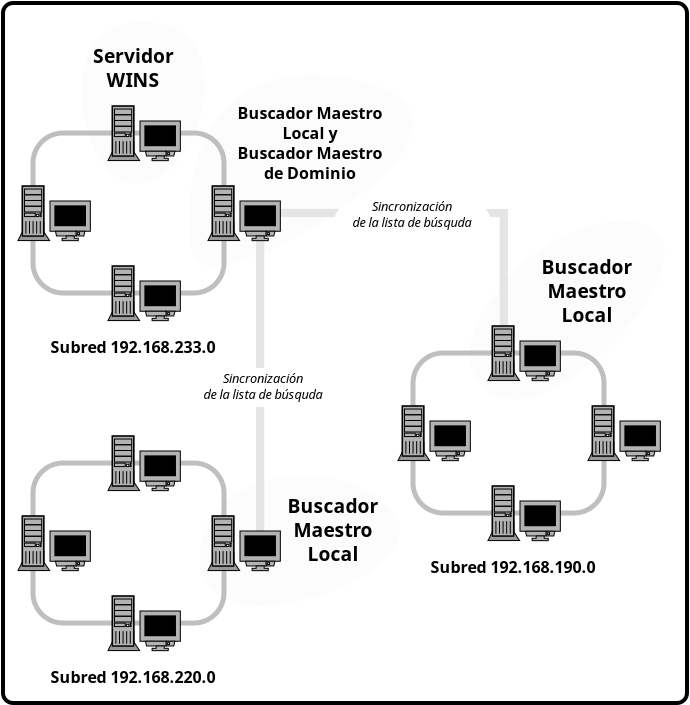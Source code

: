 <?xml version="1.0" encoding="UTF-8"?>
<dia:diagram xmlns:dia="http://www.lysator.liu.se/~alla/dia/">
  <dia:layer name="Fondo" visible="true">
    <dia:object type="Standard - Box" version="0" id="O0">
      <dia:attribute name="obj_pos">
        <dia:point val="1,-0.5"/>
      </dia:attribute>
      <dia:attribute name="obj_bb">
        <dia:rectangle val="0.9,-0.6;35.3,34.6"/>
      </dia:attribute>
      <dia:attribute name="elem_corner">
        <dia:point val="1,-0.5"/>
      </dia:attribute>
      <dia:attribute name="elem_width">
        <dia:real val="34.2"/>
      </dia:attribute>
      <dia:attribute name="elem_height">
        <dia:real val="35"/>
      </dia:attribute>
      <dia:attribute name="border_width">
        <dia:real val="0.2"/>
      </dia:attribute>
      <dia:attribute name="show_background">
        <dia:boolean val="true"/>
      </dia:attribute>
      <dia:attribute name="corner_radius">
        <dia:real val="0.5"/>
      </dia:attribute>
    </dia:object>
    <dia:object type="Standard - Beziergon" version="0" id="O1">
      <dia:attribute name="obj_pos">
        <dia:point val="20,24.5"/>
      </dia:attribute>
      <dia:attribute name="obj_bb">
        <dia:rectangle val="10.839,23.126;20.863,29.63"/>
      </dia:attribute>
      <dia:attribute name="bez_points">
        <dia:point val="20,24.5"/>
        <dia:point val="24,27.5"/>
        <dia:point val="12,32"/>
        <dia:point val="11,28"/>
        <dia:point val="10,24"/>
        <dia:point val="16,21.5"/>
      </dia:attribute>
      <dia:attribute name="corner_types">
        <dia:enum val="160023304"/>
        <dia:enum val="0"/>
        <dia:enum val="0"/>
      </dia:attribute>
      <dia:attribute name="line_color">
        <dia:color val="#fcfcfc"/>
      </dia:attribute>
      <dia:attribute name="inner_color">
        <dia:color val="#fcfcfc"/>
      </dia:attribute>
      <dia:attribute name="show_background">
        <dia:boolean val="true"/>
      </dia:attribute>
    </dia:object>
    <dia:object type="Standard - Beziergon" version="0" id="O2">
      <dia:attribute name="obj_pos">
        <dia:point val="32.5,10.5"/>
      </dia:attribute>
      <dia:attribute name="obj_bb">
        <dia:rectangle val="24.346,10.425;34.087,19.314"/>
      </dia:attribute>
      <dia:attribute name="bez_points">
        <dia:point val="32.5,10.5"/>
        <dia:point val="37.5,11"/>
        <dia:point val="29,21"/>
        <dia:point val="25.5,19"/>
        <dia:point val="22,17"/>
        <dia:point val="27.5,10"/>
      </dia:attribute>
      <dia:attribute name="corner_types">
        <dia:enum val="160023304"/>
        <dia:enum val="0"/>
        <dia:enum val="0"/>
      </dia:attribute>
      <dia:attribute name="line_color">
        <dia:color val="#fcfcfc"/>
      </dia:attribute>
      <dia:attribute name="inner_color">
        <dia:color val="#fcfcfc"/>
      </dia:attribute>
      <dia:attribute name="show_background">
        <dia:boolean val="true"/>
      </dia:attribute>
    </dia:object>
    <dia:object type="Standard - Beziergon" version="0" id="O3">
      <dia:attribute name="obj_pos">
        <dia:point val="8,0.5"/>
      </dia:attribute>
      <dia:attribute name="obj_bb">
        <dia:rectangle val="4.904,0.45;11.095,8.571"/>
      </dia:attribute>
      <dia:attribute name="bez_points">
        <dia:point val="8,0.5"/>
        <dia:point val="13,0.5"/>
        <dia:point val="11,8"/>
        <dia:point val="8,8.5"/>
        <dia:point val="5,9"/>
        <dia:point val="3,0.5"/>
      </dia:attribute>
      <dia:attribute name="corner_types">
        <dia:enum val="160023304"/>
        <dia:enum val="0"/>
        <dia:enum val="0"/>
      </dia:attribute>
      <dia:attribute name="line_color">
        <dia:color val="#fcfcfc"/>
      </dia:attribute>
      <dia:attribute name="inner_color">
        <dia:color val="#fcfcfc"/>
      </dia:attribute>
      <dia:attribute name="show_background">
        <dia:boolean val="true"/>
      </dia:attribute>
    </dia:object>
    <dia:object type="Standard - Beziergon" version="0" id="O4">
      <dia:attribute name="obj_pos">
        <dia:point val="19,3.5"/>
      </dia:attribute>
      <dia:attribute name="obj_bb">
        <dia:rectangle val="10.316,3.116;21.479,12.631"/>
      </dia:attribute>
      <dia:attribute name="bez_points">
        <dia:point val="19,3.5"/>
        <dia:point val="27.5,5.5"/>
        <dia:point val="11,15"/>
        <dia:point val="10.5,12"/>
        <dia:point val="10,9"/>
        <dia:point val="10.5,1.5"/>
      </dia:attribute>
      <dia:attribute name="corner_types">
        <dia:enum val="160023304"/>
        <dia:enum val="0"/>
        <dia:enum val="0"/>
      </dia:attribute>
      <dia:attribute name="line_color">
        <dia:color val="#fcfcfc"/>
      </dia:attribute>
      <dia:attribute name="inner_color">
        <dia:color val="#fcfcfc"/>
      </dia:attribute>
      <dia:attribute name="show_background">
        <dia:boolean val="true"/>
      </dia:attribute>
    </dia:object>
    <dia:object type="Standard - ZigZagLine" version="0" id="O5">
      <dia:attribute name="obj_pos">
        <dia:point val="13.858,11.383"/>
      </dia:attribute>
      <dia:attribute name="obj_bb">
        <dia:rectangle val="13.653,9.795;26.244,15.855"/>
      </dia:attribute>
      <dia:attribute name="orth_points">
        <dia:point val="13.858,11.383"/>
        <dia:point val="13.858,10"/>
        <dia:point val="26.04,10"/>
        <dia:point val="26.04,15.65"/>
      </dia:attribute>
      <dia:attribute name="orth_orient">
        <dia:enum val="1"/>
        <dia:enum val="0"/>
        <dia:enum val="1"/>
      </dia:attribute>
      <dia:attribute name="autorouting">
        <dia:boolean val="false"/>
      </dia:attribute>
      <dia:attribute name="line_color">
        <dia:color val="#e5e5e5"/>
      </dia:attribute>
      <dia:attribute name="line_width">
        <dia:real val="0.41"/>
      </dia:attribute>
      <dia:connections>
        <dia:connection handle="0" to="O14" connection="0"/>
        <dia:connection handle="1" to="O18" connection="0"/>
      </dia:connections>
    </dia:object>
    <dia:object type="Standard - Box" version="0" id="O6">
      <dia:attribute name="obj_pos">
        <dia:point val="17.6,9.6"/>
      </dia:attribute>
      <dia:attribute name="obj_bb">
        <dia:rectangle val="17.55,9.55;25.4,11.35"/>
      </dia:attribute>
      <dia:attribute name="elem_corner">
        <dia:point val="17.6,9.6"/>
      </dia:attribute>
      <dia:attribute name="elem_width">
        <dia:real val="7.75"/>
      </dia:attribute>
      <dia:attribute name="elem_height">
        <dia:real val="1.7"/>
      </dia:attribute>
      <dia:attribute name="border_color">
        <dia:color val="#ffffff"/>
      </dia:attribute>
      <dia:attribute name="show_background">
        <dia:boolean val="true"/>
      </dia:attribute>
      <dia:attribute name="corner_radius">
        <dia:real val="10"/>
      </dia:attribute>
    </dia:object>
    <dia:object type="Standard - ZigZagLine" version="0" id="O7">
      <dia:attribute name="obj_pos">
        <dia:point val="13.858,11.383"/>
      </dia:attribute>
      <dia:attribute name="obj_bb">
        <dia:rectangle val="13.653,11.178;14.063,28.088"/>
      </dia:attribute>
      <dia:attribute name="orth_points">
        <dia:point val="13.858,11.383"/>
        <dia:point val="13.858,15.123"/>
        <dia:point val="13.858,15.123"/>
        <dia:point val="13.858,27.883"/>
      </dia:attribute>
      <dia:attribute name="orth_orient">
        <dia:enum val="1"/>
        <dia:enum val="0"/>
        <dia:enum val="1"/>
      </dia:attribute>
      <dia:attribute name="autorouting">
        <dia:boolean val="false"/>
      </dia:attribute>
      <dia:attribute name="line_color">
        <dia:color val="#e5e5e5"/>
      </dia:attribute>
      <dia:attribute name="line_width">
        <dia:real val="0.41"/>
      </dia:attribute>
      <dia:connections>
        <dia:connection handle="0" to="O14" connection="0"/>
        <dia:connection handle="1" to="O32" connection="0"/>
      </dia:connections>
    </dia:object>
    <dia:group>
      <dia:object type="Standard - Box" version="0" id="O8">
        <dia:attribute name="obj_pos">
          <dia:point val="2.5,6"/>
        </dia:attribute>
        <dia:attribute name="obj_bb">
          <dia:rectangle val="2.375,5.875;12.175,14.125"/>
        </dia:attribute>
        <dia:attribute name="elem_corner">
          <dia:point val="2.5,6"/>
        </dia:attribute>
        <dia:attribute name="elem_width">
          <dia:real val="9.55"/>
        </dia:attribute>
        <dia:attribute name="elem_height">
          <dia:real val="8"/>
        </dia:attribute>
        <dia:attribute name="border_width">
          <dia:real val="0.25"/>
        </dia:attribute>
        <dia:attribute name="border_color">
          <dia:color val="#bfbfbf"/>
        </dia:attribute>
        <dia:attribute name="show_background">
          <dia:boolean val="false"/>
        </dia:attribute>
        <dia:attribute name="corner_radius">
          <dia:real val="1.5"/>
        </dia:attribute>
      </dia:object>
      <dia:group>
        <dia:object type="Network - General Computer (Tower)" version="0" id="O9">
          <dia:attribute name="obj_pos">
            <dia:point val="6.25,4.65"/>
          </dia:attribute>
          <dia:attribute name="obj_bb">
            <dia:rectangle val="6.242,4.61;7.838,8.449"/>
          </dia:attribute>
          <dia:attribute name="elem_corner">
            <dia:point val="6.25,4.65"/>
          </dia:attribute>
          <dia:attribute name="elem_width">
            <dia:real val="1.579"/>
          </dia:attribute>
          <dia:attribute name="elem_height">
            <dia:real val="2.727"/>
          </dia:attribute>
          <dia:attribute name="show_background">
            <dia:boolean val="true"/>
          </dia:attribute>
          <dia:attribute name="flip_horizontal">
            <dia:boolean val="false"/>
          </dia:attribute>
          <dia:attribute name="flip_vertical">
            <dia:boolean val="false"/>
          </dia:attribute>
          <dia:attribute name="padding">
            <dia:real val="0.354"/>
          </dia:attribute>
          <dia:attribute name="text">
            <dia:composite type="text">
              <dia:attribute name="string">
                <dia:string>##</dia:string>
              </dia:attribute>
              <dia:attribute name="font">
                <dia:font family="sans" style="0" name="Helvetica"/>
              </dia:attribute>
              <dia:attribute name="height">
                <dia:real val="0.8"/>
              </dia:attribute>
              <dia:attribute name="pos">
                <dia:point val="7.039,8.099"/>
              </dia:attribute>
              <dia:attribute name="color">
                <dia:color val="#000000"/>
              </dia:attribute>
              <dia:attribute name="alignment">
                <dia:enum val="1"/>
              </dia:attribute>
            </dia:composite>
          </dia:attribute>
        </dia:object>
        <dia:object type="Network - General Monitor (With Stand)" version="0" id="O10">
          <dia:attribute name="obj_pos">
            <dia:point val="7.85,5.4"/>
          </dia:attribute>
          <dia:attribute name="obj_bb">
            <dia:rectangle val="7.825,5.375;9.892,8.451"/>
          </dia:attribute>
          <dia:attribute name="elem_corner">
            <dia:point val="7.85,5.4"/>
          </dia:attribute>
          <dia:attribute name="elem_width">
            <dia:real val="2.017"/>
          </dia:attribute>
          <dia:attribute name="elem_height">
            <dia:real val="1.983"/>
          </dia:attribute>
          <dia:attribute name="show_background">
            <dia:boolean val="true"/>
          </dia:attribute>
          <dia:attribute name="flip_horizontal">
            <dia:boolean val="false"/>
          </dia:attribute>
          <dia:attribute name="flip_vertical">
            <dia:boolean val="false"/>
          </dia:attribute>
          <dia:attribute name="padding">
            <dia:real val="0.354"/>
          </dia:attribute>
          <dia:attribute name="text">
            <dia:composite type="text">
              <dia:attribute name="string">
                <dia:string>##</dia:string>
              </dia:attribute>
              <dia:attribute name="font">
                <dia:font family="sans" style="0" name="Helvetica"/>
              </dia:attribute>
              <dia:attribute name="height">
                <dia:real val="0.8"/>
              </dia:attribute>
              <dia:attribute name="pos">
                <dia:point val="8.858,8.101"/>
              </dia:attribute>
              <dia:attribute name="color">
                <dia:color val="#000000"/>
              </dia:attribute>
              <dia:attribute name="alignment">
                <dia:enum val="1"/>
              </dia:attribute>
            </dia:composite>
          </dia:attribute>
        </dia:object>
      </dia:group>
      <dia:group>
        <dia:object type="Network - General Computer (Tower)" version="0" id="O11">
          <dia:attribute name="obj_pos">
            <dia:point val="1.75,8.65"/>
          </dia:attribute>
          <dia:attribute name="obj_bb">
            <dia:rectangle val="1.742,8.61;3.338,12.449"/>
          </dia:attribute>
          <dia:attribute name="elem_corner">
            <dia:point val="1.75,8.65"/>
          </dia:attribute>
          <dia:attribute name="elem_width">
            <dia:real val="1.579"/>
          </dia:attribute>
          <dia:attribute name="elem_height">
            <dia:real val="2.727"/>
          </dia:attribute>
          <dia:attribute name="show_background">
            <dia:boolean val="true"/>
          </dia:attribute>
          <dia:attribute name="flip_horizontal">
            <dia:boolean val="false"/>
          </dia:attribute>
          <dia:attribute name="flip_vertical">
            <dia:boolean val="false"/>
          </dia:attribute>
          <dia:attribute name="padding">
            <dia:real val="0.354"/>
          </dia:attribute>
          <dia:attribute name="text">
            <dia:composite type="text">
              <dia:attribute name="string">
                <dia:string>##</dia:string>
              </dia:attribute>
              <dia:attribute name="font">
                <dia:font family="sans" style="0" name="Helvetica"/>
              </dia:attribute>
              <dia:attribute name="height">
                <dia:real val="0.8"/>
              </dia:attribute>
              <dia:attribute name="pos">
                <dia:point val="2.539,12.099"/>
              </dia:attribute>
              <dia:attribute name="color">
                <dia:color val="#000000"/>
              </dia:attribute>
              <dia:attribute name="alignment">
                <dia:enum val="1"/>
              </dia:attribute>
            </dia:composite>
          </dia:attribute>
        </dia:object>
        <dia:object type="Network - General Monitor (With Stand)" version="0" id="O12">
          <dia:attribute name="obj_pos">
            <dia:point val="3.35,9.4"/>
          </dia:attribute>
          <dia:attribute name="obj_bb">
            <dia:rectangle val="3.325,9.375;5.392,12.451"/>
          </dia:attribute>
          <dia:attribute name="elem_corner">
            <dia:point val="3.35,9.4"/>
          </dia:attribute>
          <dia:attribute name="elem_width">
            <dia:real val="2.017"/>
          </dia:attribute>
          <dia:attribute name="elem_height">
            <dia:real val="1.983"/>
          </dia:attribute>
          <dia:attribute name="show_background">
            <dia:boolean val="true"/>
          </dia:attribute>
          <dia:attribute name="flip_horizontal">
            <dia:boolean val="false"/>
          </dia:attribute>
          <dia:attribute name="flip_vertical">
            <dia:boolean val="false"/>
          </dia:attribute>
          <dia:attribute name="padding">
            <dia:real val="0.354"/>
          </dia:attribute>
          <dia:attribute name="text">
            <dia:composite type="text">
              <dia:attribute name="string">
                <dia:string>##</dia:string>
              </dia:attribute>
              <dia:attribute name="font">
                <dia:font family="sans" style="0" name="Helvetica"/>
              </dia:attribute>
              <dia:attribute name="height">
                <dia:real val="0.8"/>
              </dia:attribute>
              <dia:attribute name="pos">
                <dia:point val="4.358,12.101"/>
              </dia:attribute>
              <dia:attribute name="color">
                <dia:color val="#000000"/>
              </dia:attribute>
              <dia:attribute name="alignment">
                <dia:enum val="1"/>
              </dia:attribute>
            </dia:composite>
          </dia:attribute>
        </dia:object>
      </dia:group>
      <dia:group>
        <dia:object type="Network - General Computer (Tower)" version="0" id="O13">
          <dia:attribute name="obj_pos">
            <dia:point val="11.25,8.65"/>
          </dia:attribute>
          <dia:attribute name="obj_bb">
            <dia:rectangle val="11.242,8.61;12.838,12.449"/>
          </dia:attribute>
          <dia:attribute name="elem_corner">
            <dia:point val="11.25,8.65"/>
          </dia:attribute>
          <dia:attribute name="elem_width">
            <dia:real val="1.579"/>
          </dia:attribute>
          <dia:attribute name="elem_height">
            <dia:real val="2.727"/>
          </dia:attribute>
          <dia:attribute name="show_background">
            <dia:boolean val="true"/>
          </dia:attribute>
          <dia:attribute name="flip_horizontal">
            <dia:boolean val="false"/>
          </dia:attribute>
          <dia:attribute name="flip_vertical">
            <dia:boolean val="false"/>
          </dia:attribute>
          <dia:attribute name="padding">
            <dia:real val="0.354"/>
          </dia:attribute>
          <dia:attribute name="text">
            <dia:composite type="text">
              <dia:attribute name="string">
                <dia:string>##</dia:string>
              </dia:attribute>
              <dia:attribute name="font">
                <dia:font family="sans" style="0" name="Helvetica"/>
              </dia:attribute>
              <dia:attribute name="height">
                <dia:real val="0.8"/>
              </dia:attribute>
              <dia:attribute name="pos">
                <dia:point val="12.04,12.099"/>
              </dia:attribute>
              <dia:attribute name="color">
                <dia:color val="#000000"/>
              </dia:attribute>
              <dia:attribute name="alignment">
                <dia:enum val="1"/>
              </dia:attribute>
            </dia:composite>
          </dia:attribute>
        </dia:object>
        <dia:object type="Network - General Monitor (With Stand)" version="0" id="O14">
          <dia:attribute name="obj_pos">
            <dia:point val="12.85,9.4"/>
          </dia:attribute>
          <dia:attribute name="obj_bb">
            <dia:rectangle val="12.825,9.375;14.892,12.451"/>
          </dia:attribute>
          <dia:attribute name="elem_corner">
            <dia:point val="12.85,9.4"/>
          </dia:attribute>
          <dia:attribute name="elem_width">
            <dia:real val="2.017"/>
          </dia:attribute>
          <dia:attribute name="elem_height">
            <dia:real val="1.983"/>
          </dia:attribute>
          <dia:attribute name="show_background">
            <dia:boolean val="true"/>
          </dia:attribute>
          <dia:attribute name="flip_horizontal">
            <dia:boolean val="false"/>
          </dia:attribute>
          <dia:attribute name="flip_vertical">
            <dia:boolean val="false"/>
          </dia:attribute>
          <dia:attribute name="padding">
            <dia:real val="0.354"/>
          </dia:attribute>
          <dia:attribute name="text">
            <dia:composite type="text">
              <dia:attribute name="string">
                <dia:string>##</dia:string>
              </dia:attribute>
              <dia:attribute name="font">
                <dia:font family="sans" style="0" name="Helvetica"/>
              </dia:attribute>
              <dia:attribute name="height">
                <dia:real val="0.8"/>
              </dia:attribute>
              <dia:attribute name="pos">
                <dia:point val="13.858,12.101"/>
              </dia:attribute>
              <dia:attribute name="color">
                <dia:color val="#000000"/>
              </dia:attribute>
              <dia:attribute name="alignment">
                <dia:enum val="1"/>
              </dia:attribute>
            </dia:composite>
          </dia:attribute>
        </dia:object>
      </dia:group>
      <dia:group>
        <dia:object type="Network - General Computer (Tower)" version="0" id="O15">
          <dia:attribute name="obj_pos">
            <dia:point val="6.25,12.65"/>
          </dia:attribute>
          <dia:attribute name="obj_bb">
            <dia:rectangle val="6.242,12.61;7.838,16.449"/>
          </dia:attribute>
          <dia:attribute name="elem_corner">
            <dia:point val="6.25,12.65"/>
          </dia:attribute>
          <dia:attribute name="elem_width">
            <dia:real val="1.579"/>
          </dia:attribute>
          <dia:attribute name="elem_height">
            <dia:real val="2.727"/>
          </dia:attribute>
          <dia:attribute name="show_background">
            <dia:boolean val="true"/>
          </dia:attribute>
          <dia:attribute name="flip_horizontal">
            <dia:boolean val="false"/>
          </dia:attribute>
          <dia:attribute name="flip_vertical">
            <dia:boolean val="false"/>
          </dia:attribute>
          <dia:attribute name="padding">
            <dia:real val="0.354"/>
          </dia:attribute>
          <dia:attribute name="text">
            <dia:composite type="text">
              <dia:attribute name="string">
                <dia:string>##</dia:string>
              </dia:attribute>
              <dia:attribute name="font">
                <dia:font family="sans" style="0" name="Helvetica"/>
              </dia:attribute>
              <dia:attribute name="height">
                <dia:real val="0.8"/>
              </dia:attribute>
              <dia:attribute name="pos">
                <dia:point val="7.039,16.099"/>
              </dia:attribute>
              <dia:attribute name="color">
                <dia:color val="#000000"/>
              </dia:attribute>
              <dia:attribute name="alignment">
                <dia:enum val="1"/>
              </dia:attribute>
            </dia:composite>
          </dia:attribute>
        </dia:object>
        <dia:object type="Network - General Monitor (With Stand)" version="0" id="O16">
          <dia:attribute name="obj_pos">
            <dia:point val="7.85,13.4"/>
          </dia:attribute>
          <dia:attribute name="obj_bb">
            <dia:rectangle val="7.825,13.375;9.892,16.451"/>
          </dia:attribute>
          <dia:attribute name="elem_corner">
            <dia:point val="7.85,13.4"/>
          </dia:attribute>
          <dia:attribute name="elem_width">
            <dia:real val="2.017"/>
          </dia:attribute>
          <dia:attribute name="elem_height">
            <dia:real val="1.983"/>
          </dia:attribute>
          <dia:attribute name="show_background">
            <dia:boolean val="true"/>
          </dia:attribute>
          <dia:attribute name="flip_horizontal">
            <dia:boolean val="false"/>
          </dia:attribute>
          <dia:attribute name="flip_vertical">
            <dia:boolean val="false"/>
          </dia:attribute>
          <dia:attribute name="padding">
            <dia:real val="0.354"/>
          </dia:attribute>
          <dia:attribute name="text">
            <dia:composite type="text">
              <dia:attribute name="string">
                <dia:string>##</dia:string>
              </dia:attribute>
              <dia:attribute name="font">
                <dia:font family="sans" style="0" name="Helvetica"/>
              </dia:attribute>
              <dia:attribute name="height">
                <dia:real val="0.8"/>
              </dia:attribute>
              <dia:attribute name="pos">
                <dia:point val="8.858,16.101"/>
              </dia:attribute>
              <dia:attribute name="color">
                <dia:color val="#000000"/>
              </dia:attribute>
              <dia:attribute name="alignment">
                <dia:enum val="1"/>
              </dia:attribute>
            </dia:composite>
          </dia:attribute>
        </dia:object>
      </dia:group>
    </dia:group>
    <dia:group>
      <dia:object type="Standard - Box" version="0" id="O17">
        <dia:attribute name="obj_pos">
          <dia:point val="21.5,17"/>
        </dia:attribute>
        <dia:attribute name="obj_bb">
          <dia:rectangle val="21.375,16.875;31.175,25.125"/>
        </dia:attribute>
        <dia:attribute name="elem_corner">
          <dia:point val="21.5,17"/>
        </dia:attribute>
        <dia:attribute name="elem_width">
          <dia:real val="9.55"/>
        </dia:attribute>
        <dia:attribute name="elem_height">
          <dia:real val="8"/>
        </dia:attribute>
        <dia:attribute name="border_width">
          <dia:real val="0.25"/>
        </dia:attribute>
        <dia:attribute name="border_color">
          <dia:color val="#bfbfbf"/>
        </dia:attribute>
        <dia:attribute name="show_background">
          <dia:boolean val="false"/>
        </dia:attribute>
        <dia:attribute name="corner_radius">
          <dia:real val="1.5"/>
        </dia:attribute>
      </dia:object>
      <dia:group>
        <dia:object type="Network - General Computer (Tower)" version="0" id="O18">
          <dia:attribute name="obj_pos">
            <dia:point val="25.25,15.65"/>
          </dia:attribute>
          <dia:attribute name="obj_bb">
            <dia:rectangle val="25.242,15.61;26.838,19.449"/>
          </dia:attribute>
          <dia:attribute name="elem_corner">
            <dia:point val="25.25,15.65"/>
          </dia:attribute>
          <dia:attribute name="elem_width">
            <dia:real val="1.579"/>
          </dia:attribute>
          <dia:attribute name="elem_height">
            <dia:real val="2.727"/>
          </dia:attribute>
          <dia:attribute name="show_background">
            <dia:boolean val="true"/>
          </dia:attribute>
          <dia:attribute name="flip_horizontal">
            <dia:boolean val="false"/>
          </dia:attribute>
          <dia:attribute name="flip_vertical">
            <dia:boolean val="false"/>
          </dia:attribute>
          <dia:attribute name="padding">
            <dia:real val="0.354"/>
          </dia:attribute>
          <dia:attribute name="text">
            <dia:composite type="text">
              <dia:attribute name="string">
                <dia:string>##</dia:string>
              </dia:attribute>
              <dia:attribute name="font">
                <dia:font family="sans" style="0" name="Helvetica"/>
              </dia:attribute>
              <dia:attribute name="height">
                <dia:real val="0.8"/>
              </dia:attribute>
              <dia:attribute name="pos">
                <dia:point val="26.04,19.099"/>
              </dia:attribute>
              <dia:attribute name="color">
                <dia:color val="#000000"/>
              </dia:attribute>
              <dia:attribute name="alignment">
                <dia:enum val="1"/>
              </dia:attribute>
            </dia:composite>
          </dia:attribute>
        </dia:object>
        <dia:object type="Network - General Monitor (With Stand)" version="0" id="O19">
          <dia:attribute name="obj_pos">
            <dia:point val="26.85,16.4"/>
          </dia:attribute>
          <dia:attribute name="obj_bb">
            <dia:rectangle val="26.825,16.375;28.892,19.451"/>
          </dia:attribute>
          <dia:attribute name="elem_corner">
            <dia:point val="26.85,16.4"/>
          </dia:attribute>
          <dia:attribute name="elem_width">
            <dia:real val="2.017"/>
          </dia:attribute>
          <dia:attribute name="elem_height">
            <dia:real val="1.983"/>
          </dia:attribute>
          <dia:attribute name="show_background">
            <dia:boolean val="true"/>
          </dia:attribute>
          <dia:attribute name="flip_horizontal">
            <dia:boolean val="false"/>
          </dia:attribute>
          <dia:attribute name="flip_vertical">
            <dia:boolean val="false"/>
          </dia:attribute>
          <dia:attribute name="padding">
            <dia:real val="0.354"/>
          </dia:attribute>
          <dia:attribute name="text">
            <dia:composite type="text">
              <dia:attribute name="string">
                <dia:string>##</dia:string>
              </dia:attribute>
              <dia:attribute name="font">
                <dia:font family="sans" style="0" name="Helvetica"/>
              </dia:attribute>
              <dia:attribute name="height">
                <dia:real val="0.8"/>
              </dia:attribute>
              <dia:attribute name="pos">
                <dia:point val="27.858,19.101"/>
              </dia:attribute>
              <dia:attribute name="color">
                <dia:color val="#000000"/>
              </dia:attribute>
              <dia:attribute name="alignment">
                <dia:enum val="1"/>
              </dia:attribute>
            </dia:composite>
          </dia:attribute>
        </dia:object>
      </dia:group>
      <dia:group>
        <dia:object type="Network - General Computer (Tower)" version="0" id="O20">
          <dia:attribute name="obj_pos">
            <dia:point val="20.75,19.65"/>
          </dia:attribute>
          <dia:attribute name="obj_bb">
            <dia:rectangle val="20.742,19.61;22.338,23.449"/>
          </dia:attribute>
          <dia:attribute name="elem_corner">
            <dia:point val="20.75,19.65"/>
          </dia:attribute>
          <dia:attribute name="elem_width">
            <dia:real val="1.579"/>
          </dia:attribute>
          <dia:attribute name="elem_height">
            <dia:real val="2.727"/>
          </dia:attribute>
          <dia:attribute name="show_background">
            <dia:boolean val="true"/>
          </dia:attribute>
          <dia:attribute name="flip_horizontal">
            <dia:boolean val="false"/>
          </dia:attribute>
          <dia:attribute name="flip_vertical">
            <dia:boolean val="false"/>
          </dia:attribute>
          <dia:attribute name="padding">
            <dia:real val="0.354"/>
          </dia:attribute>
          <dia:attribute name="text">
            <dia:composite type="text">
              <dia:attribute name="string">
                <dia:string>##</dia:string>
              </dia:attribute>
              <dia:attribute name="font">
                <dia:font family="sans" style="0" name="Helvetica"/>
              </dia:attribute>
              <dia:attribute name="height">
                <dia:real val="0.8"/>
              </dia:attribute>
              <dia:attribute name="pos">
                <dia:point val="21.54,23.099"/>
              </dia:attribute>
              <dia:attribute name="color">
                <dia:color val="#000000"/>
              </dia:attribute>
              <dia:attribute name="alignment">
                <dia:enum val="1"/>
              </dia:attribute>
            </dia:composite>
          </dia:attribute>
        </dia:object>
        <dia:object type="Network - General Monitor (With Stand)" version="0" id="O21">
          <dia:attribute name="obj_pos">
            <dia:point val="22.35,20.4"/>
          </dia:attribute>
          <dia:attribute name="obj_bb">
            <dia:rectangle val="22.325,20.375;24.392,23.451"/>
          </dia:attribute>
          <dia:attribute name="elem_corner">
            <dia:point val="22.35,20.4"/>
          </dia:attribute>
          <dia:attribute name="elem_width">
            <dia:real val="2.017"/>
          </dia:attribute>
          <dia:attribute name="elem_height">
            <dia:real val="1.983"/>
          </dia:attribute>
          <dia:attribute name="show_background">
            <dia:boolean val="true"/>
          </dia:attribute>
          <dia:attribute name="flip_horizontal">
            <dia:boolean val="false"/>
          </dia:attribute>
          <dia:attribute name="flip_vertical">
            <dia:boolean val="false"/>
          </dia:attribute>
          <dia:attribute name="padding">
            <dia:real val="0.354"/>
          </dia:attribute>
          <dia:attribute name="text">
            <dia:composite type="text">
              <dia:attribute name="string">
                <dia:string>##</dia:string>
              </dia:attribute>
              <dia:attribute name="font">
                <dia:font family="sans" style="0" name="Helvetica"/>
              </dia:attribute>
              <dia:attribute name="height">
                <dia:real val="0.8"/>
              </dia:attribute>
              <dia:attribute name="pos">
                <dia:point val="23.358,23.101"/>
              </dia:attribute>
              <dia:attribute name="color">
                <dia:color val="#000000"/>
              </dia:attribute>
              <dia:attribute name="alignment">
                <dia:enum val="1"/>
              </dia:attribute>
            </dia:composite>
          </dia:attribute>
        </dia:object>
      </dia:group>
      <dia:group>
        <dia:object type="Network - General Computer (Tower)" version="0" id="O22">
          <dia:attribute name="obj_pos">
            <dia:point val="30.25,19.65"/>
          </dia:attribute>
          <dia:attribute name="obj_bb">
            <dia:rectangle val="30.242,19.61;31.838,23.449"/>
          </dia:attribute>
          <dia:attribute name="elem_corner">
            <dia:point val="30.25,19.65"/>
          </dia:attribute>
          <dia:attribute name="elem_width">
            <dia:real val="1.579"/>
          </dia:attribute>
          <dia:attribute name="elem_height">
            <dia:real val="2.727"/>
          </dia:attribute>
          <dia:attribute name="show_background">
            <dia:boolean val="true"/>
          </dia:attribute>
          <dia:attribute name="flip_horizontal">
            <dia:boolean val="false"/>
          </dia:attribute>
          <dia:attribute name="flip_vertical">
            <dia:boolean val="false"/>
          </dia:attribute>
          <dia:attribute name="padding">
            <dia:real val="0.354"/>
          </dia:attribute>
          <dia:attribute name="text">
            <dia:composite type="text">
              <dia:attribute name="string">
                <dia:string>##</dia:string>
              </dia:attribute>
              <dia:attribute name="font">
                <dia:font family="sans" style="0" name="Helvetica"/>
              </dia:attribute>
              <dia:attribute name="height">
                <dia:real val="0.8"/>
              </dia:attribute>
              <dia:attribute name="pos">
                <dia:point val="31.04,23.099"/>
              </dia:attribute>
              <dia:attribute name="color">
                <dia:color val="#000000"/>
              </dia:attribute>
              <dia:attribute name="alignment">
                <dia:enum val="1"/>
              </dia:attribute>
            </dia:composite>
          </dia:attribute>
        </dia:object>
        <dia:object type="Network - General Monitor (With Stand)" version="0" id="O23">
          <dia:attribute name="obj_pos">
            <dia:point val="31.85,20.4"/>
          </dia:attribute>
          <dia:attribute name="obj_bb">
            <dia:rectangle val="31.825,20.375;33.892,23.451"/>
          </dia:attribute>
          <dia:attribute name="elem_corner">
            <dia:point val="31.85,20.4"/>
          </dia:attribute>
          <dia:attribute name="elem_width">
            <dia:real val="2.017"/>
          </dia:attribute>
          <dia:attribute name="elem_height">
            <dia:real val="1.983"/>
          </dia:attribute>
          <dia:attribute name="show_background">
            <dia:boolean val="true"/>
          </dia:attribute>
          <dia:attribute name="flip_horizontal">
            <dia:boolean val="false"/>
          </dia:attribute>
          <dia:attribute name="flip_vertical">
            <dia:boolean val="false"/>
          </dia:attribute>
          <dia:attribute name="padding">
            <dia:real val="0.354"/>
          </dia:attribute>
          <dia:attribute name="text">
            <dia:composite type="text">
              <dia:attribute name="string">
                <dia:string>##</dia:string>
              </dia:attribute>
              <dia:attribute name="font">
                <dia:font family="sans" style="0" name="Helvetica"/>
              </dia:attribute>
              <dia:attribute name="height">
                <dia:real val="0.8"/>
              </dia:attribute>
              <dia:attribute name="pos">
                <dia:point val="32.858,23.101"/>
              </dia:attribute>
              <dia:attribute name="color">
                <dia:color val="#000000"/>
              </dia:attribute>
              <dia:attribute name="alignment">
                <dia:enum val="1"/>
              </dia:attribute>
            </dia:composite>
          </dia:attribute>
        </dia:object>
      </dia:group>
      <dia:group>
        <dia:object type="Network - General Computer (Tower)" version="0" id="O24">
          <dia:attribute name="obj_pos">
            <dia:point val="25.25,23.65"/>
          </dia:attribute>
          <dia:attribute name="obj_bb">
            <dia:rectangle val="25.242,23.61;26.838,27.449"/>
          </dia:attribute>
          <dia:attribute name="elem_corner">
            <dia:point val="25.25,23.65"/>
          </dia:attribute>
          <dia:attribute name="elem_width">
            <dia:real val="1.579"/>
          </dia:attribute>
          <dia:attribute name="elem_height">
            <dia:real val="2.727"/>
          </dia:attribute>
          <dia:attribute name="show_background">
            <dia:boolean val="true"/>
          </dia:attribute>
          <dia:attribute name="flip_horizontal">
            <dia:boolean val="false"/>
          </dia:attribute>
          <dia:attribute name="flip_vertical">
            <dia:boolean val="false"/>
          </dia:attribute>
          <dia:attribute name="padding">
            <dia:real val="0.354"/>
          </dia:attribute>
          <dia:attribute name="text">
            <dia:composite type="text">
              <dia:attribute name="string">
                <dia:string>##</dia:string>
              </dia:attribute>
              <dia:attribute name="font">
                <dia:font family="sans" style="0" name="Helvetica"/>
              </dia:attribute>
              <dia:attribute name="height">
                <dia:real val="0.8"/>
              </dia:attribute>
              <dia:attribute name="pos">
                <dia:point val="26.04,27.099"/>
              </dia:attribute>
              <dia:attribute name="color">
                <dia:color val="#000000"/>
              </dia:attribute>
              <dia:attribute name="alignment">
                <dia:enum val="1"/>
              </dia:attribute>
            </dia:composite>
          </dia:attribute>
        </dia:object>
        <dia:object type="Network - General Monitor (With Stand)" version="0" id="O25">
          <dia:attribute name="obj_pos">
            <dia:point val="26.85,24.4"/>
          </dia:attribute>
          <dia:attribute name="obj_bb">
            <dia:rectangle val="26.825,24.375;28.892,27.451"/>
          </dia:attribute>
          <dia:attribute name="elem_corner">
            <dia:point val="26.85,24.4"/>
          </dia:attribute>
          <dia:attribute name="elem_width">
            <dia:real val="2.017"/>
          </dia:attribute>
          <dia:attribute name="elem_height">
            <dia:real val="1.983"/>
          </dia:attribute>
          <dia:attribute name="show_background">
            <dia:boolean val="true"/>
          </dia:attribute>
          <dia:attribute name="flip_horizontal">
            <dia:boolean val="false"/>
          </dia:attribute>
          <dia:attribute name="flip_vertical">
            <dia:boolean val="false"/>
          </dia:attribute>
          <dia:attribute name="padding">
            <dia:real val="0.354"/>
          </dia:attribute>
          <dia:attribute name="text">
            <dia:composite type="text">
              <dia:attribute name="string">
                <dia:string>##</dia:string>
              </dia:attribute>
              <dia:attribute name="font">
                <dia:font family="sans" style="0" name="Helvetica"/>
              </dia:attribute>
              <dia:attribute name="height">
                <dia:real val="0.8"/>
              </dia:attribute>
              <dia:attribute name="pos">
                <dia:point val="27.858,27.101"/>
              </dia:attribute>
              <dia:attribute name="color">
                <dia:color val="#000000"/>
              </dia:attribute>
              <dia:attribute name="alignment">
                <dia:enum val="1"/>
              </dia:attribute>
            </dia:composite>
          </dia:attribute>
        </dia:object>
      </dia:group>
    </dia:group>
    <dia:group>
      <dia:object type="Standard - Box" version="0" id="O26">
        <dia:attribute name="obj_pos">
          <dia:point val="2.5,22.5"/>
        </dia:attribute>
        <dia:attribute name="obj_bb">
          <dia:rectangle val="2.375,22.375;12.175,30.625"/>
        </dia:attribute>
        <dia:attribute name="elem_corner">
          <dia:point val="2.5,22.5"/>
        </dia:attribute>
        <dia:attribute name="elem_width">
          <dia:real val="9.55"/>
        </dia:attribute>
        <dia:attribute name="elem_height">
          <dia:real val="8"/>
        </dia:attribute>
        <dia:attribute name="border_width">
          <dia:real val="0.25"/>
        </dia:attribute>
        <dia:attribute name="border_color">
          <dia:color val="#bfbfbf"/>
        </dia:attribute>
        <dia:attribute name="show_background">
          <dia:boolean val="false"/>
        </dia:attribute>
        <dia:attribute name="corner_radius">
          <dia:real val="1.5"/>
        </dia:attribute>
      </dia:object>
      <dia:group>
        <dia:object type="Network - General Computer (Tower)" version="0" id="O27">
          <dia:attribute name="obj_pos">
            <dia:point val="6.25,21.15"/>
          </dia:attribute>
          <dia:attribute name="obj_bb">
            <dia:rectangle val="6.242,21.11;7.838,24.949"/>
          </dia:attribute>
          <dia:attribute name="elem_corner">
            <dia:point val="6.25,21.15"/>
          </dia:attribute>
          <dia:attribute name="elem_width">
            <dia:real val="1.579"/>
          </dia:attribute>
          <dia:attribute name="elem_height">
            <dia:real val="2.727"/>
          </dia:attribute>
          <dia:attribute name="show_background">
            <dia:boolean val="true"/>
          </dia:attribute>
          <dia:attribute name="flip_horizontal">
            <dia:boolean val="false"/>
          </dia:attribute>
          <dia:attribute name="flip_vertical">
            <dia:boolean val="false"/>
          </dia:attribute>
          <dia:attribute name="padding">
            <dia:real val="0.354"/>
          </dia:attribute>
          <dia:attribute name="text">
            <dia:composite type="text">
              <dia:attribute name="string">
                <dia:string>##</dia:string>
              </dia:attribute>
              <dia:attribute name="font">
                <dia:font family="sans" style="0" name="Helvetica"/>
              </dia:attribute>
              <dia:attribute name="height">
                <dia:real val="0.8"/>
              </dia:attribute>
              <dia:attribute name="pos">
                <dia:point val="7.039,24.599"/>
              </dia:attribute>
              <dia:attribute name="color">
                <dia:color val="#000000"/>
              </dia:attribute>
              <dia:attribute name="alignment">
                <dia:enum val="1"/>
              </dia:attribute>
            </dia:composite>
          </dia:attribute>
        </dia:object>
        <dia:object type="Network - General Monitor (With Stand)" version="0" id="O28">
          <dia:attribute name="obj_pos">
            <dia:point val="7.85,21.9"/>
          </dia:attribute>
          <dia:attribute name="obj_bb">
            <dia:rectangle val="7.825,21.875;9.892,24.951"/>
          </dia:attribute>
          <dia:attribute name="elem_corner">
            <dia:point val="7.85,21.9"/>
          </dia:attribute>
          <dia:attribute name="elem_width">
            <dia:real val="2.017"/>
          </dia:attribute>
          <dia:attribute name="elem_height">
            <dia:real val="1.983"/>
          </dia:attribute>
          <dia:attribute name="show_background">
            <dia:boolean val="true"/>
          </dia:attribute>
          <dia:attribute name="flip_horizontal">
            <dia:boolean val="false"/>
          </dia:attribute>
          <dia:attribute name="flip_vertical">
            <dia:boolean val="false"/>
          </dia:attribute>
          <dia:attribute name="padding">
            <dia:real val="0.354"/>
          </dia:attribute>
          <dia:attribute name="text">
            <dia:composite type="text">
              <dia:attribute name="string">
                <dia:string>##</dia:string>
              </dia:attribute>
              <dia:attribute name="font">
                <dia:font family="sans" style="0" name="Helvetica"/>
              </dia:attribute>
              <dia:attribute name="height">
                <dia:real val="0.8"/>
              </dia:attribute>
              <dia:attribute name="pos">
                <dia:point val="8.858,24.601"/>
              </dia:attribute>
              <dia:attribute name="color">
                <dia:color val="#000000"/>
              </dia:attribute>
              <dia:attribute name="alignment">
                <dia:enum val="1"/>
              </dia:attribute>
            </dia:composite>
          </dia:attribute>
        </dia:object>
      </dia:group>
      <dia:group>
        <dia:object type="Network - General Computer (Tower)" version="0" id="O29">
          <dia:attribute name="obj_pos">
            <dia:point val="1.75,25.15"/>
          </dia:attribute>
          <dia:attribute name="obj_bb">
            <dia:rectangle val="1.742,25.11;3.338,28.949"/>
          </dia:attribute>
          <dia:attribute name="elem_corner">
            <dia:point val="1.75,25.15"/>
          </dia:attribute>
          <dia:attribute name="elem_width">
            <dia:real val="1.579"/>
          </dia:attribute>
          <dia:attribute name="elem_height">
            <dia:real val="2.727"/>
          </dia:attribute>
          <dia:attribute name="show_background">
            <dia:boolean val="true"/>
          </dia:attribute>
          <dia:attribute name="flip_horizontal">
            <dia:boolean val="false"/>
          </dia:attribute>
          <dia:attribute name="flip_vertical">
            <dia:boolean val="false"/>
          </dia:attribute>
          <dia:attribute name="padding">
            <dia:real val="0.354"/>
          </dia:attribute>
          <dia:attribute name="text">
            <dia:composite type="text">
              <dia:attribute name="string">
                <dia:string>##</dia:string>
              </dia:attribute>
              <dia:attribute name="font">
                <dia:font family="sans" style="0" name="Helvetica"/>
              </dia:attribute>
              <dia:attribute name="height">
                <dia:real val="0.8"/>
              </dia:attribute>
              <dia:attribute name="pos">
                <dia:point val="2.539,28.599"/>
              </dia:attribute>
              <dia:attribute name="color">
                <dia:color val="#000000"/>
              </dia:attribute>
              <dia:attribute name="alignment">
                <dia:enum val="1"/>
              </dia:attribute>
            </dia:composite>
          </dia:attribute>
        </dia:object>
        <dia:object type="Network - General Monitor (With Stand)" version="0" id="O30">
          <dia:attribute name="obj_pos">
            <dia:point val="3.35,25.9"/>
          </dia:attribute>
          <dia:attribute name="obj_bb">
            <dia:rectangle val="3.325,25.875;5.392,28.951"/>
          </dia:attribute>
          <dia:attribute name="elem_corner">
            <dia:point val="3.35,25.9"/>
          </dia:attribute>
          <dia:attribute name="elem_width">
            <dia:real val="2.017"/>
          </dia:attribute>
          <dia:attribute name="elem_height">
            <dia:real val="1.983"/>
          </dia:attribute>
          <dia:attribute name="show_background">
            <dia:boolean val="true"/>
          </dia:attribute>
          <dia:attribute name="flip_horizontal">
            <dia:boolean val="false"/>
          </dia:attribute>
          <dia:attribute name="flip_vertical">
            <dia:boolean val="false"/>
          </dia:attribute>
          <dia:attribute name="padding">
            <dia:real val="0.354"/>
          </dia:attribute>
          <dia:attribute name="text">
            <dia:composite type="text">
              <dia:attribute name="string">
                <dia:string>##</dia:string>
              </dia:attribute>
              <dia:attribute name="font">
                <dia:font family="sans" style="0" name="Helvetica"/>
              </dia:attribute>
              <dia:attribute name="height">
                <dia:real val="0.8"/>
              </dia:attribute>
              <dia:attribute name="pos">
                <dia:point val="4.358,28.601"/>
              </dia:attribute>
              <dia:attribute name="color">
                <dia:color val="#000000"/>
              </dia:attribute>
              <dia:attribute name="alignment">
                <dia:enum val="1"/>
              </dia:attribute>
            </dia:composite>
          </dia:attribute>
        </dia:object>
      </dia:group>
      <dia:group>
        <dia:object type="Network - General Computer (Tower)" version="0" id="O31">
          <dia:attribute name="obj_pos">
            <dia:point val="11.25,25.15"/>
          </dia:attribute>
          <dia:attribute name="obj_bb">
            <dia:rectangle val="11.242,25.11;12.838,28.949"/>
          </dia:attribute>
          <dia:attribute name="elem_corner">
            <dia:point val="11.25,25.15"/>
          </dia:attribute>
          <dia:attribute name="elem_width">
            <dia:real val="1.579"/>
          </dia:attribute>
          <dia:attribute name="elem_height">
            <dia:real val="2.727"/>
          </dia:attribute>
          <dia:attribute name="show_background">
            <dia:boolean val="true"/>
          </dia:attribute>
          <dia:attribute name="flip_horizontal">
            <dia:boolean val="false"/>
          </dia:attribute>
          <dia:attribute name="flip_vertical">
            <dia:boolean val="false"/>
          </dia:attribute>
          <dia:attribute name="padding">
            <dia:real val="0.354"/>
          </dia:attribute>
          <dia:attribute name="text">
            <dia:composite type="text">
              <dia:attribute name="string">
                <dia:string>##</dia:string>
              </dia:attribute>
              <dia:attribute name="font">
                <dia:font family="sans" style="0" name="Helvetica"/>
              </dia:attribute>
              <dia:attribute name="height">
                <dia:real val="0.8"/>
              </dia:attribute>
              <dia:attribute name="pos">
                <dia:point val="12.04,28.599"/>
              </dia:attribute>
              <dia:attribute name="color">
                <dia:color val="#000000"/>
              </dia:attribute>
              <dia:attribute name="alignment">
                <dia:enum val="1"/>
              </dia:attribute>
            </dia:composite>
          </dia:attribute>
        </dia:object>
        <dia:object type="Network - General Monitor (With Stand)" version="0" id="O32">
          <dia:attribute name="obj_pos">
            <dia:point val="12.85,25.9"/>
          </dia:attribute>
          <dia:attribute name="obj_bb">
            <dia:rectangle val="12.825,25.875;14.892,28.951"/>
          </dia:attribute>
          <dia:attribute name="elem_corner">
            <dia:point val="12.85,25.9"/>
          </dia:attribute>
          <dia:attribute name="elem_width">
            <dia:real val="2.017"/>
          </dia:attribute>
          <dia:attribute name="elem_height">
            <dia:real val="1.983"/>
          </dia:attribute>
          <dia:attribute name="show_background">
            <dia:boolean val="true"/>
          </dia:attribute>
          <dia:attribute name="flip_horizontal">
            <dia:boolean val="false"/>
          </dia:attribute>
          <dia:attribute name="flip_vertical">
            <dia:boolean val="false"/>
          </dia:attribute>
          <dia:attribute name="padding">
            <dia:real val="0.354"/>
          </dia:attribute>
          <dia:attribute name="text">
            <dia:composite type="text">
              <dia:attribute name="string">
                <dia:string>##</dia:string>
              </dia:attribute>
              <dia:attribute name="font">
                <dia:font family="sans" style="0" name="Helvetica"/>
              </dia:attribute>
              <dia:attribute name="height">
                <dia:real val="0.8"/>
              </dia:attribute>
              <dia:attribute name="pos">
                <dia:point val="13.858,28.601"/>
              </dia:attribute>
              <dia:attribute name="color">
                <dia:color val="#000000"/>
              </dia:attribute>
              <dia:attribute name="alignment">
                <dia:enum val="1"/>
              </dia:attribute>
            </dia:composite>
          </dia:attribute>
        </dia:object>
      </dia:group>
      <dia:group>
        <dia:object type="Network - General Computer (Tower)" version="0" id="O33">
          <dia:attribute name="obj_pos">
            <dia:point val="6.25,29.15"/>
          </dia:attribute>
          <dia:attribute name="obj_bb">
            <dia:rectangle val="6.242,29.11;7.838,32.949"/>
          </dia:attribute>
          <dia:attribute name="elem_corner">
            <dia:point val="6.25,29.15"/>
          </dia:attribute>
          <dia:attribute name="elem_width">
            <dia:real val="1.579"/>
          </dia:attribute>
          <dia:attribute name="elem_height">
            <dia:real val="2.727"/>
          </dia:attribute>
          <dia:attribute name="show_background">
            <dia:boolean val="true"/>
          </dia:attribute>
          <dia:attribute name="flip_horizontal">
            <dia:boolean val="false"/>
          </dia:attribute>
          <dia:attribute name="flip_vertical">
            <dia:boolean val="false"/>
          </dia:attribute>
          <dia:attribute name="padding">
            <dia:real val="0.354"/>
          </dia:attribute>
          <dia:attribute name="text">
            <dia:composite type="text">
              <dia:attribute name="string">
                <dia:string>##</dia:string>
              </dia:attribute>
              <dia:attribute name="font">
                <dia:font family="sans" style="0" name="Helvetica"/>
              </dia:attribute>
              <dia:attribute name="height">
                <dia:real val="0.8"/>
              </dia:attribute>
              <dia:attribute name="pos">
                <dia:point val="7.039,32.599"/>
              </dia:attribute>
              <dia:attribute name="color">
                <dia:color val="#000000"/>
              </dia:attribute>
              <dia:attribute name="alignment">
                <dia:enum val="1"/>
              </dia:attribute>
            </dia:composite>
          </dia:attribute>
        </dia:object>
        <dia:object type="Network - General Monitor (With Stand)" version="0" id="O34">
          <dia:attribute name="obj_pos">
            <dia:point val="7.85,29.9"/>
          </dia:attribute>
          <dia:attribute name="obj_bb">
            <dia:rectangle val="7.825,29.875;9.892,32.951"/>
          </dia:attribute>
          <dia:attribute name="elem_corner">
            <dia:point val="7.85,29.9"/>
          </dia:attribute>
          <dia:attribute name="elem_width">
            <dia:real val="2.017"/>
          </dia:attribute>
          <dia:attribute name="elem_height">
            <dia:real val="1.983"/>
          </dia:attribute>
          <dia:attribute name="show_background">
            <dia:boolean val="true"/>
          </dia:attribute>
          <dia:attribute name="flip_horizontal">
            <dia:boolean val="false"/>
          </dia:attribute>
          <dia:attribute name="flip_vertical">
            <dia:boolean val="false"/>
          </dia:attribute>
          <dia:attribute name="padding">
            <dia:real val="0.354"/>
          </dia:attribute>
          <dia:attribute name="text">
            <dia:composite type="text">
              <dia:attribute name="string">
                <dia:string>##</dia:string>
              </dia:attribute>
              <dia:attribute name="font">
                <dia:font family="sans" style="0" name="Helvetica"/>
              </dia:attribute>
              <dia:attribute name="height">
                <dia:real val="0.8"/>
              </dia:attribute>
              <dia:attribute name="pos">
                <dia:point val="8.858,32.601"/>
              </dia:attribute>
              <dia:attribute name="color">
                <dia:color val="#000000"/>
              </dia:attribute>
              <dia:attribute name="alignment">
                <dia:enum val="1"/>
              </dia:attribute>
            </dia:composite>
          </dia:attribute>
        </dia:object>
      </dia:group>
    </dia:group>
    <dia:object type="Standard - Text" version="0" id="O35">
      <dia:attribute name="obj_pos">
        <dia:point val="7.5,2.5"/>
      </dia:attribute>
      <dia:attribute name="obj_bb">
        <dia:rectangle val="5.3,1.65;9.7,4.4"/>
      </dia:attribute>
      <dia:attribute name="text">
        <dia:composite type="text">
          <dia:attribute name="string">
            <dia:string>#Servidor
WINS#</dia:string>
          </dia:attribute>
          <dia:attribute name="font">
            <dia:font family="courier 10 pitch" style="80" name="Courier"/>
          </dia:attribute>
          <dia:attribute name="height">
            <dia:real val="1.2"/>
          </dia:attribute>
          <dia:attribute name="pos">
            <dia:point val="7.5,2.5"/>
          </dia:attribute>
          <dia:attribute name="color">
            <dia:color val="#000000"/>
          </dia:attribute>
          <dia:attribute name="alignment">
            <dia:enum val="1"/>
          </dia:attribute>
        </dia:composite>
      </dia:attribute>
    </dia:object>
    <dia:object type="Standard - Text" version="0" id="O36">
      <dia:attribute name="obj_pos">
        <dia:point val="30.2,13.05"/>
      </dia:attribute>
      <dia:attribute name="obj_bb">
        <dia:rectangle val="28,12.17;32.43,16.21"/>
      </dia:attribute>
      <dia:attribute name="text">
        <dia:composite type="text">
          <dia:attribute name="string">
            <dia:string>#Buscador
Maestro
Local#</dia:string>
          </dia:attribute>
          <dia:attribute name="font">
            <dia:font family="courier 10 pitch" style="80" name="Courier"/>
          </dia:attribute>
          <dia:attribute name="height">
            <dia:real val="1.2"/>
          </dia:attribute>
          <dia:attribute name="pos">
            <dia:point val="30.2,13.05"/>
          </dia:attribute>
          <dia:attribute name="color">
            <dia:color val="#000000"/>
          </dia:attribute>
          <dia:attribute name="alignment">
            <dia:enum val="1"/>
          </dia:attribute>
        </dia:composite>
      </dia:attribute>
    </dia:object>
    <dia:object type="Standard - Text" version="0" id="O37">
      <dia:attribute name="obj_pos">
        <dia:point val="17.5,25"/>
      </dia:attribute>
      <dia:attribute name="obj_bb">
        <dia:rectangle val="15.3,24.12;19.73,28.16"/>
      </dia:attribute>
      <dia:attribute name="text">
        <dia:composite type="text">
          <dia:attribute name="string">
            <dia:string>#Buscador
Maestro
Local#</dia:string>
          </dia:attribute>
          <dia:attribute name="font">
            <dia:font family="courier 10 pitch" style="80" name="Courier"/>
          </dia:attribute>
          <dia:attribute name="height">
            <dia:real val="1.2"/>
          </dia:attribute>
          <dia:attribute name="pos">
            <dia:point val="17.5,25"/>
          </dia:attribute>
          <dia:attribute name="color">
            <dia:color val="#000000"/>
          </dia:attribute>
          <dia:attribute name="alignment">
            <dia:enum val="1"/>
          </dia:attribute>
        </dia:composite>
      </dia:attribute>
    </dia:object>
    <dia:object type="Standard - Text" version="0" id="O38">
      <dia:attribute name="obj_pos">
        <dia:point val="16.35,5.3"/>
      </dia:attribute>
      <dia:attribute name="obj_bb">
        <dia:rectangle val="12.75,4.524;19.976,8.902"/>
      </dia:attribute>
      <dia:attribute name="text">
        <dia:composite type="text">
          <dia:attribute name="string">
            <dia:string>#Buscador Maestro
Local y
Buscador Maestro
de Dominio#</dia:string>
          </dia:attribute>
          <dia:attribute name="font">
            <dia:font family="courier 10 pitch" style="80" name="Courier"/>
          </dia:attribute>
          <dia:attribute name="height">
            <dia:real val="1"/>
          </dia:attribute>
          <dia:attribute name="pos">
            <dia:point val="16.35,5.3"/>
          </dia:attribute>
          <dia:attribute name="color">
            <dia:color val="#000000"/>
          </dia:attribute>
          <dia:attribute name="alignment">
            <dia:enum val="1"/>
          </dia:attribute>
        </dia:composite>
      </dia:attribute>
    </dia:object>
    <dia:object type="Standard - Text" version="0" id="O39">
      <dia:attribute name="obj_pos">
        <dia:point val="7.5,33.5"/>
      </dia:attribute>
      <dia:attribute name="obj_bb">
        <dia:rectangle val="3,32.75;12,34.05"/>
      </dia:attribute>
      <dia:attribute name="text">
        <dia:composite type="text">
          <dia:attribute name="string">
            <dia:string>#Subred 192.168.220.0#</dia:string>
          </dia:attribute>
          <dia:attribute name="font">
            <dia:font family="courier 10 pitch" style="80" name="Courier"/>
          </dia:attribute>
          <dia:attribute name="height">
            <dia:real val="1"/>
          </dia:attribute>
          <dia:attribute name="pos">
            <dia:point val="7.5,33.5"/>
          </dia:attribute>
          <dia:attribute name="color">
            <dia:color val="#000000"/>
          </dia:attribute>
          <dia:attribute name="alignment">
            <dia:enum val="1"/>
          </dia:attribute>
        </dia:composite>
      </dia:attribute>
    </dia:object>
    <dia:object type="Standard - Text" version="0" id="O40">
      <dia:attribute name="obj_pos">
        <dia:point val="26.5,28"/>
      </dia:attribute>
      <dia:attribute name="obj_bb">
        <dia:rectangle val="22,27.25;31,28.55"/>
      </dia:attribute>
      <dia:attribute name="text">
        <dia:composite type="text">
          <dia:attribute name="string">
            <dia:string>#Subred 192.168.190.0#</dia:string>
          </dia:attribute>
          <dia:attribute name="font">
            <dia:font family="courier 10 pitch" style="80" name="Courier"/>
          </dia:attribute>
          <dia:attribute name="height">
            <dia:real val="1"/>
          </dia:attribute>
          <dia:attribute name="pos">
            <dia:point val="26.5,28"/>
          </dia:attribute>
          <dia:attribute name="color">
            <dia:color val="#000000"/>
          </dia:attribute>
          <dia:attribute name="alignment">
            <dia:enum val="1"/>
          </dia:attribute>
        </dia:composite>
      </dia:attribute>
    </dia:object>
    <dia:object type="Standard - Text" version="0" id="O41">
      <dia:attribute name="obj_pos">
        <dia:point val="7.5,17"/>
      </dia:attribute>
      <dia:attribute name="obj_bb">
        <dia:rectangle val="3,16.25;12,17.55"/>
      </dia:attribute>
      <dia:attribute name="text">
        <dia:composite type="text">
          <dia:attribute name="string">
            <dia:string>#Subred 192.168.233.0#</dia:string>
          </dia:attribute>
          <dia:attribute name="font">
            <dia:font family="courier 10 pitch" style="80" name="Courier"/>
          </dia:attribute>
          <dia:attribute name="height">
            <dia:real val="1"/>
          </dia:attribute>
          <dia:attribute name="pos">
            <dia:point val="7.5,17"/>
          </dia:attribute>
          <dia:attribute name="color">
            <dia:color val="#000000"/>
          </dia:attribute>
          <dia:attribute name="alignment">
            <dia:enum val="1"/>
          </dia:attribute>
        </dia:composite>
      </dia:attribute>
    </dia:object>
    <dia:object type="Standard - Box" version="0" id="O42">
      <dia:attribute name="obj_pos">
        <dia:point val="9.5,17.8"/>
      </dia:attribute>
      <dia:attribute name="obj_bb">
        <dia:rectangle val="9.45,17.75;18.55,19.7"/>
      </dia:attribute>
      <dia:attribute name="elem_corner">
        <dia:point val="9.5,17.8"/>
      </dia:attribute>
      <dia:attribute name="elem_width">
        <dia:real val="9"/>
      </dia:attribute>
      <dia:attribute name="elem_height">
        <dia:real val="1.85"/>
      </dia:attribute>
      <dia:attribute name="border_color">
        <dia:color val="#ffffff"/>
      </dia:attribute>
      <dia:attribute name="show_background">
        <dia:boolean val="true"/>
      </dia:attribute>
    </dia:object>
    <dia:object type="Standard - Text" version="0" id="O43">
      <dia:attribute name="obj_pos">
        <dia:point val="14,18.5"/>
      </dia:attribute>
      <dia:attribute name="obj_bb">
        <dia:rectangle val="10.15,17.9;17.85,19.75"/>
      </dia:attribute>
      <dia:attribute name="text">
        <dia:composite type="text">
          <dia:attribute name="string">
            <dia:string>#Sincronización
de la lista de búsquda#</dia:string>
          </dia:attribute>
          <dia:attribute name="font">
            <dia:font family="courier 10 pitch" style="8" name="Courier"/>
          </dia:attribute>
          <dia:attribute name="height">
            <dia:real val="0.8"/>
          </dia:attribute>
          <dia:attribute name="pos">
            <dia:point val="14,18.5"/>
          </dia:attribute>
          <dia:attribute name="color">
            <dia:color val="#000000"/>
          </dia:attribute>
          <dia:attribute name="alignment">
            <dia:enum val="1"/>
          </dia:attribute>
        </dia:composite>
      </dia:attribute>
    </dia:object>
    <dia:object type="Standard - Text" version="0" id="O44">
      <dia:attribute name="obj_pos">
        <dia:point val="21.45,9.9"/>
      </dia:attribute>
      <dia:attribute name="obj_bb">
        <dia:rectangle val="17.6,9.3;25.3,11.15"/>
      </dia:attribute>
      <dia:attribute name="text">
        <dia:composite type="text">
          <dia:attribute name="string">
            <dia:string>#Sincronización
de la lista de búsquda#</dia:string>
          </dia:attribute>
          <dia:attribute name="font">
            <dia:font family="courier 10 pitch" style="8" name="Courier"/>
          </dia:attribute>
          <dia:attribute name="height">
            <dia:real val="0.8"/>
          </dia:attribute>
          <dia:attribute name="pos">
            <dia:point val="21.45,9.9"/>
          </dia:attribute>
          <dia:attribute name="color">
            <dia:color val="#000000"/>
          </dia:attribute>
          <dia:attribute name="alignment">
            <dia:enum val="1"/>
          </dia:attribute>
        </dia:composite>
      </dia:attribute>
    </dia:object>
  </dia:layer>
</dia:diagram>
